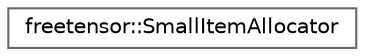 digraph "Graphical Class Hierarchy"
{
 // LATEX_PDF_SIZE
  bgcolor="transparent";
  edge [fontname=Helvetica,fontsize=10,labelfontname=Helvetica,labelfontsize=10];
  node [fontname=Helvetica,fontsize=10,shape=box,height=0.2,width=0.4];
  rankdir="LR";
  Node0 [label="freetensor::SmallItemAllocator",height=0.2,width=0.4,color="grey40", fillcolor="white", style="filled",URL="$classfreetensor_1_1SmallItemAllocator.html",tooltip=" "];
}
